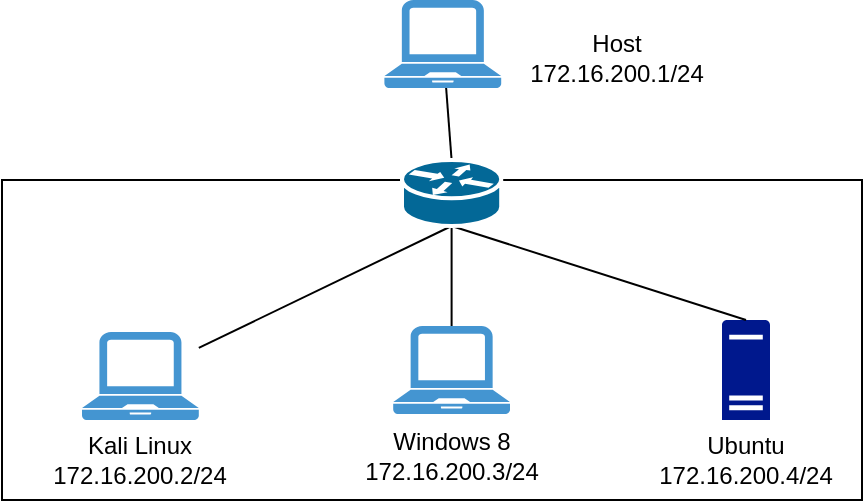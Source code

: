 <mxfile version="21.6.1" type="github">
  <diagram name="Page-1" id="rjQHtwx1OY_5EDK0sb7j">
    <mxGraphModel dx="880" dy="457" grid="1" gridSize="10" guides="1" tooltips="1" connect="1" arrows="1" fold="1" page="1" pageScale="1" pageWidth="850" pageHeight="1100" math="0" shadow="0">
      <root>
        <mxCell id="0" />
        <mxCell id="1" parent="0" />
        <mxCell id="8GZtoOxW4Alj29GtFmn3-10" value="" style="rounded=0;whiteSpace=wrap;html=1;" vertex="1" parent="1">
          <mxGeometry x="160" y="230" width="430" height="160" as="geometry" />
        </mxCell>
        <mxCell id="8GZtoOxW4Alj29GtFmn3-9" style="rounded=0;orthogonalLoop=1;jettySize=auto;html=1;entryX=0.5;entryY=0;entryDx=0;entryDy=0;entryPerimeter=0;endArrow=none;endFill=0;" edge="1" parent="1" source="8GZtoOxW4Alj29GtFmn3-1" target="8GZtoOxW4Alj29GtFmn3-5">
          <mxGeometry relative="1" as="geometry" />
        </mxCell>
        <mxCell id="8GZtoOxW4Alj29GtFmn3-1" value="" style="pointerEvents=1;shadow=0;dashed=0;html=1;strokeColor=none;fillColor=#4495D1;labelPosition=center;verticalLabelPosition=bottom;verticalAlign=top;align=center;outlineConnect=0;shape=mxgraph.veeam.laptop;" vertex="1" parent="1">
          <mxGeometry x="351.2" y="140" width="58.4" height="44" as="geometry" />
        </mxCell>
        <mxCell id="8GZtoOxW4Alj29GtFmn3-2" value="" style="pointerEvents=1;shadow=0;dashed=0;html=1;strokeColor=none;fillColor=#4495D1;labelPosition=center;verticalLabelPosition=bottom;verticalAlign=top;align=center;outlineConnect=0;shape=mxgraph.veeam.laptop;" vertex="1" parent="1">
          <mxGeometry x="200" y="306" width="58.4" height="44" as="geometry" />
        </mxCell>
        <mxCell id="8GZtoOxW4Alj29GtFmn3-3" value="" style="pointerEvents=1;shadow=0;dashed=0;html=1;strokeColor=none;fillColor=#4495D1;labelPosition=center;verticalLabelPosition=bottom;verticalAlign=top;align=center;outlineConnect=0;shape=mxgraph.veeam.laptop;" vertex="1" parent="1">
          <mxGeometry x="355.6" y="303" width="58.4" height="44" as="geometry" />
        </mxCell>
        <mxCell id="8GZtoOxW4Alj29GtFmn3-4" value="" style="sketch=0;aspect=fixed;pointerEvents=1;shadow=0;dashed=0;html=1;strokeColor=none;labelPosition=center;verticalLabelPosition=bottom;verticalAlign=top;align=center;fillColor=#00188D;shape=mxgraph.mscae.enterprise.server_generic" vertex="1" parent="1">
          <mxGeometry x="520" y="300" width="24" height="50" as="geometry" />
        </mxCell>
        <mxCell id="8GZtoOxW4Alj29GtFmn3-6" style="rounded=0;orthogonalLoop=1;jettySize=auto;html=1;exitX=0.5;exitY=1;exitDx=0;exitDy=0;exitPerimeter=0;endArrow=none;endFill=0;" edge="1" parent="1" source="8GZtoOxW4Alj29GtFmn3-5" target="8GZtoOxW4Alj29GtFmn3-2">
          <mxGeometry relative="1" as="geometry" />
        </mxCell>
        <mxCell id="8GZtoOxW4Alj29GtFmn3-7" style="rounded=0;orthogonalLoop=1;jettySize=auto;html=1;exitX=0.5;exitY=1;exitDx=0;exitDy=0;exitPerimeter=0;endArrow=none;endFill=0;" edge="1" parent="1" source="8GZtoOxW4Alj29GtFmn3-5" target="8GZtoOxW4Alj29GtFmn3-3">
          <mxGeometry relative="1" as="geometry" />
        </mxCell>
        <mxCell id="8GZtoOxW4Alj29GtFmn3-8" style="rounded=0;orthogonalLoop=1;jettySize=auto;html=1;exitX=0.5;exitY=1;exitDx=0;exitDy=0;exitPerimeter=0;entryX=0.5;entryY=0;entryDx=0;entryDy=0;entryPerimeter=0;endArrow=none;endFill=0;" edge="1" parent="1" source="8GZtoOxW4Alj29GtFmn3-5" target="8GZtoOxW4Alj29GtFmn3-4">
          <mxGeometry relative="1" as="geometry" />
        </mxCell>
        <mxCell id="8GZtoOxW4Alj29GtFmn3-5" value="" style="shape=mxgraph.cisco.routers.router;html=1;pointerEvents=1;dashed=0;fillColor=#036897;strokeColor=#ffffff;strokeWidth=2;verticalLabelPosition=bottom;verticalAlign=top;align=center;outlineConnect=0;" vertex="1" parent="1">
          <mxGeometry x="360" y="220" width="49.6" height="33" as="geometry" />
        </mxCell>
        <mxCell id="8GZtoOxW4Alj29GtFmn3-11" value="&lt;div&gt;Kali Linux&lt;/div&gt;&lt;div&gt;172.16.200.2/24&lt;br&gt;&lt;/div&gt;" style="text;html=1;strokeColor=none;fillColor=none;align=center;verticalAlign=middle;whiteSpace=wrap;rounded=0;" vertex="1" parent="1">
          <mxGeometry x="199.2" y="355" width="60" height="30" as="geometry" />
        </mxCell>
        <mxCell id="8GZtoOxW4Alj29GtFmn3-12" value="&lt;div&gt;Host&lt;/div&gt;&lt;div&gt;172.16.200.1/24&lt;/div&gt;" style="text;html=1;strokeColor=none;fillColor=none;align=center;verticalAlign=middle;whiteSpace=wrap;rounded=0;" vertex="1" parent="1">
          <mxGeometry x="409.6" y="154" width="115" height="30" as="geometry" />
        </mxCell>
        <mxCell id="8GZtoOxW4Alj29GtFmn3-13" value="Windows 8&lt;br&gt;&lt;div&gt;172.16.200.3/24&lt;br&gt;&lt;/div&gt;" style="text;html=1;strokeColor=none;fillColor=none;align=center;verticalAlign=middle;whiteSpace=wrap;rounded=0;" vertex="1" parent="1">
          <mxGeometry x="347.6" y="353" width="74.4" height="30" as="geometry" />
        </mxCell>
        <mxCell id="8GZtoOxW4Alj29GtFmn3-14" value="Ubuntu&lt;br&gt;&lt;div&gt;172.16.200.4/24&lt;br&gt;&lt;/div&gt;" style="text;html=1;strokeColor=none;fillColor=none;align=center;verticalAlign=middle;whiteSpace=wrap;rounded=0;" vertex="1" parent="1">
          <mxGeometry x="494.8" y="355" width="74.4" height="30" as="geometry" />
        </mxCell>
      </root>
    </mxGraphModel>
  </diagram>
</mxfile>
